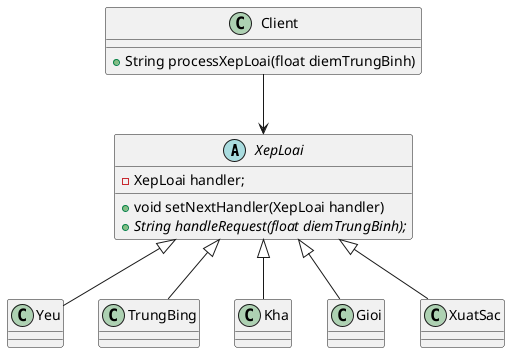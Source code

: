 @startuml
'https://plantuml.com/class-diagram

abstract XepLoai {
    - XepLoai handler;
    + void setNextHandler(XepLoai handler)
    + {abstract} String handleRequest(float diemTrungBinh);
}

class Yeu {
}
class TrungBing {
}
class Kha {
}
class Gioi {
}
class XuatSac {
}

class Client {
    + String processXepLoai(float diemTrungBinh)
}

Client --> XepLoai
XepLoai <|-- Yeu
XepLoai <|-- TrungBing
XepLoai <|-- Kha
XepLoai <|-- Gioi
XepLoai <|-- XuatSac


@enduml